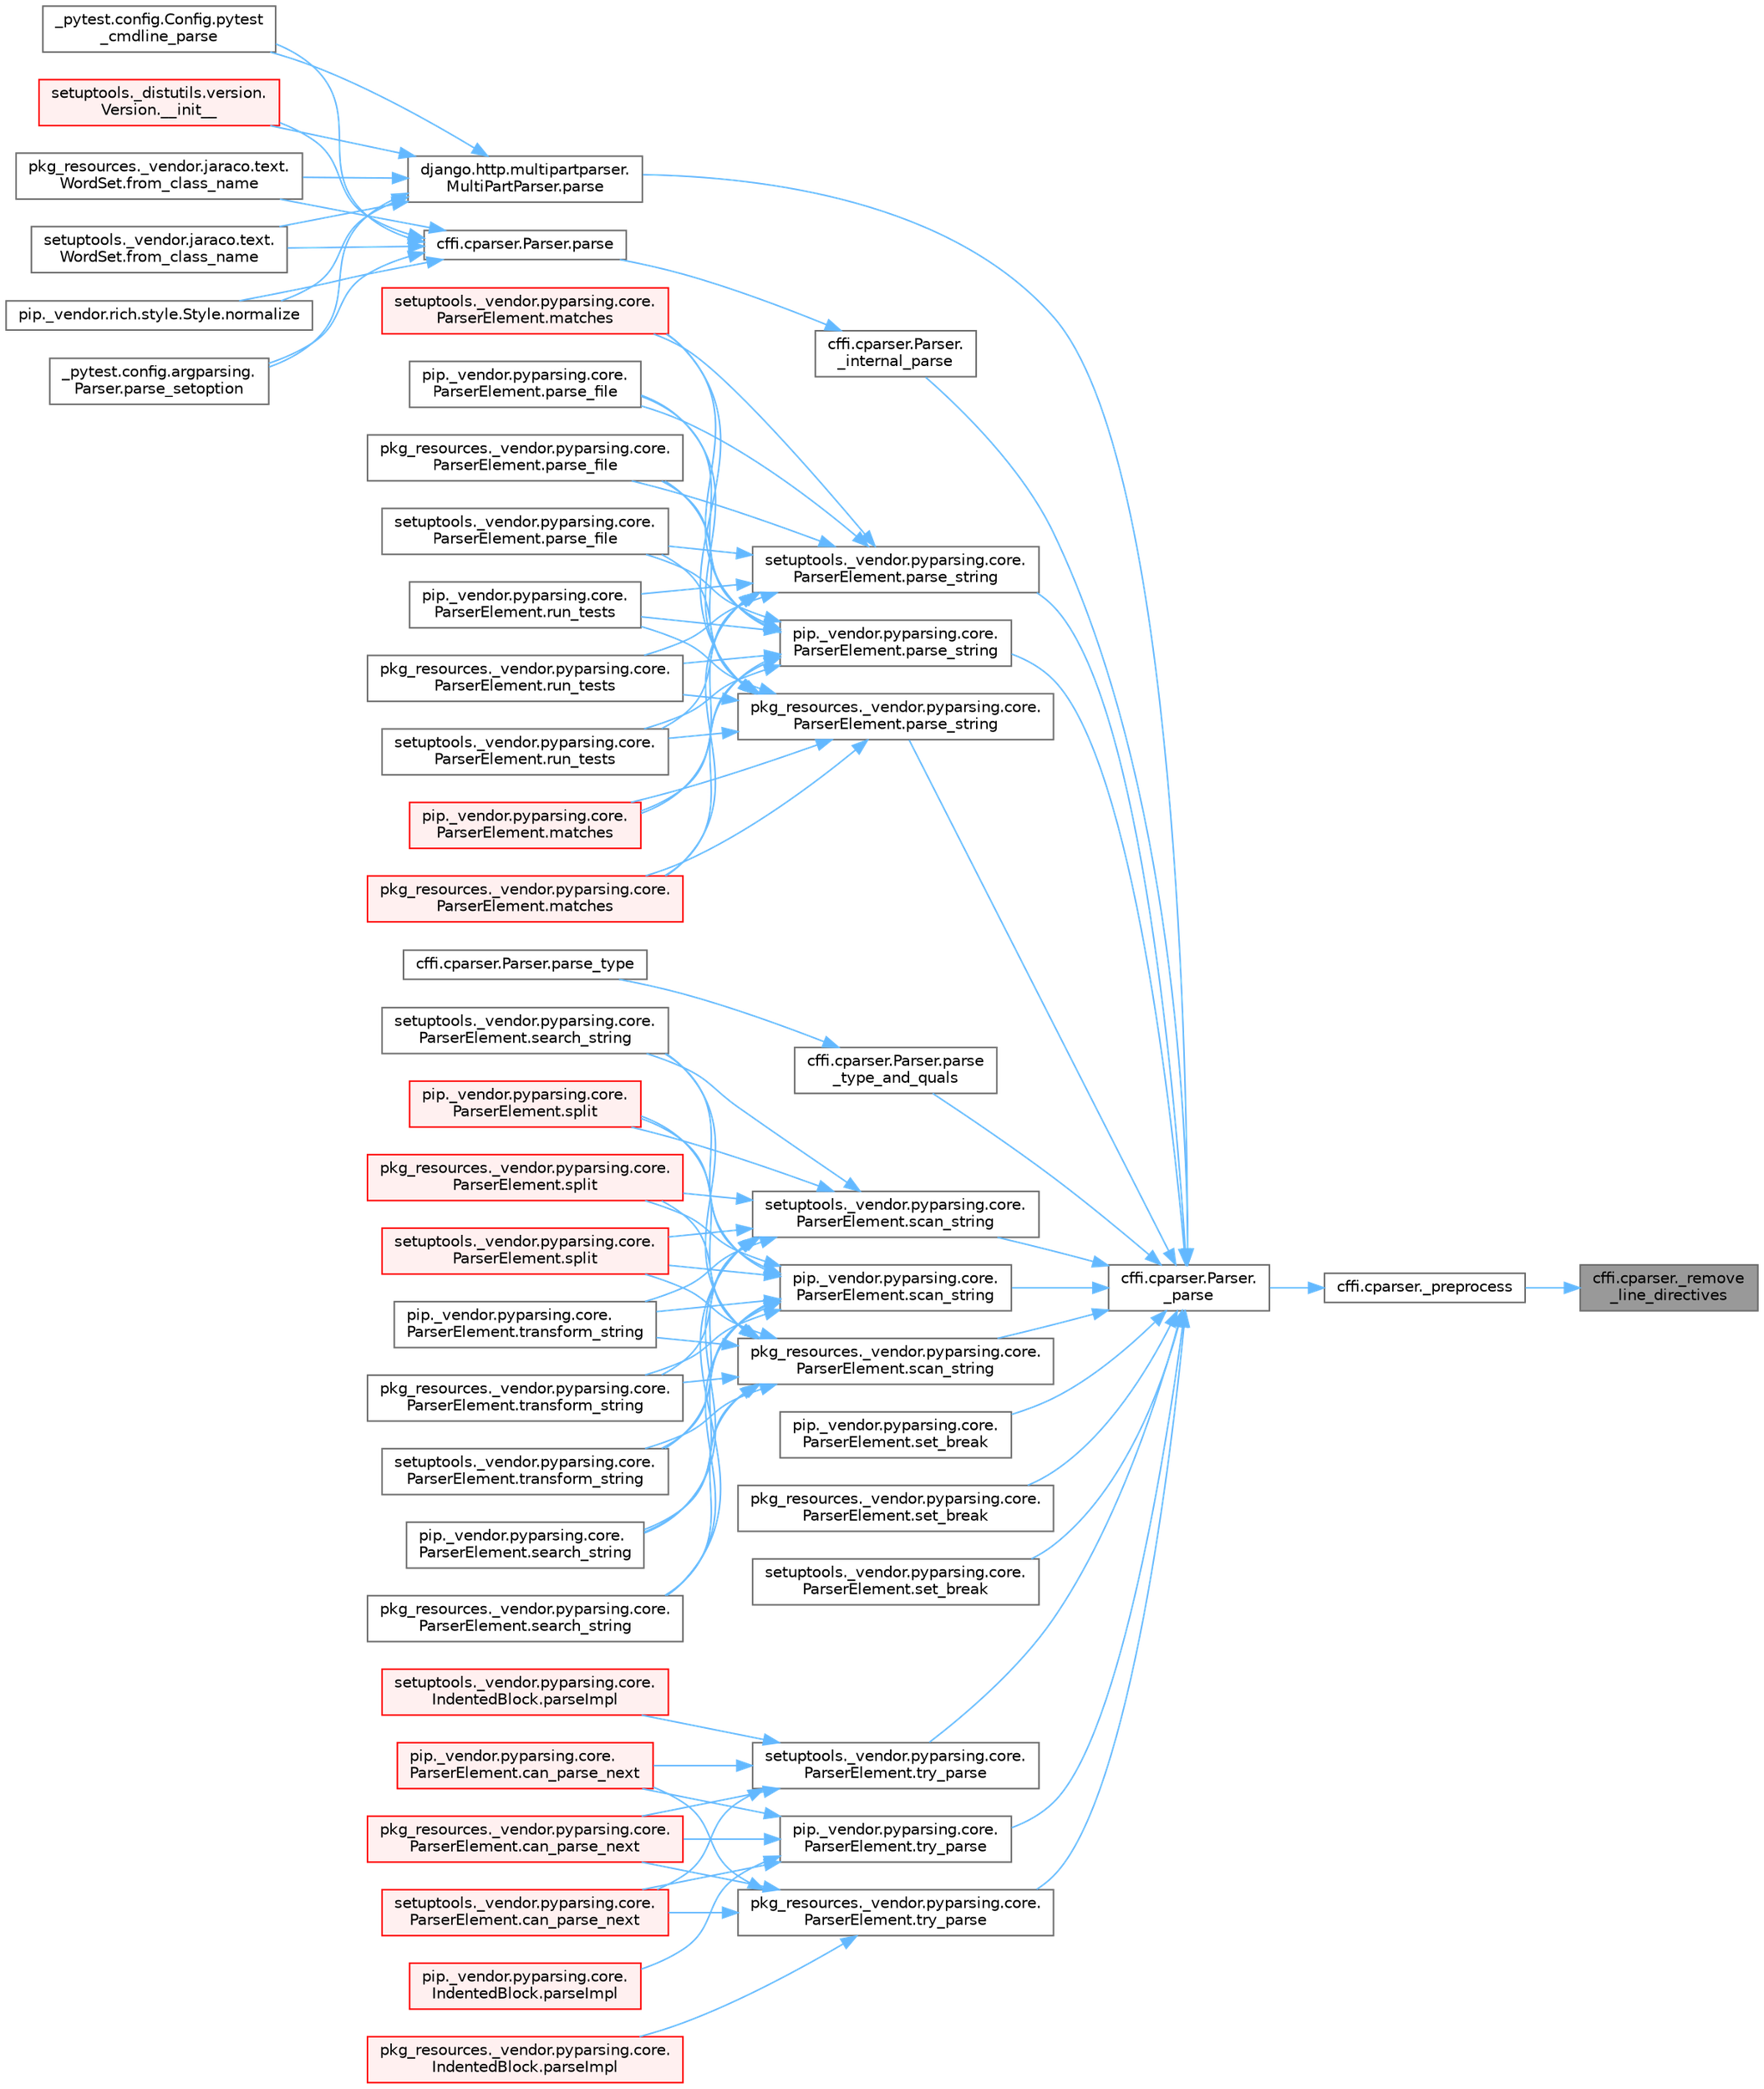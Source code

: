 digraph "cffi.cparser._remove_line_directives"
{
 // LATEX_PDF_SIZE
  bgcolor="transparent";
  edge [fontname=Helvetica,fontsize=10,labelfontname=Helvetica,labelfontsize=10];
  node [fontname=Helvetica,fontsize=10,shape=box,height=0.2,width=0.4];
  rankdir="RL";
  Node1 [id="Node000001",label="cffi.cparser._remove\l_line_directives",height=0.2,width=0.4,color="gray40", fillcolor="grey60", style="filled", fontcolor="black",tooltip=" "];
  Node1 -> Node2 [id="edge1_Node000001_Node000002",dir="back",color="steelblue1",style="solid",tooltip=" "];
  Node2 [id="Node000002",label="cffi.cparser._preprocess",height=0.2,width=0.4,color="grey40", fillcolor="white", style="filled",URL="$namespacecffi_1_1cparser.html#a66b1e3de638efcf1ccd505832e306bdb",tooltip=" "];
  Node2 -> Node3 [id="edge2_Node000002_Node000003",dir="back",color="steelblue1",style="solid",tooltip=" "];
  Node3 [id="Node000003",label="cffi.cparser.Parser.\l_parse",height=0.2,width=0.4,color="grey40", fillcolor="white", style="filled",URL="$classcffi_1_1cparser_1_1_parser.html#a1e34a6250e166916f64724a073816414",tooltip=" "];
  Node3 -> Node4 [id="edge3_Node000003_Node000004",dir="back",color="steelblue1",style="solid",tooltip=" "];
  Node4 [id="Node000004",label="cffi.cparser.Parser.\l_internal_parse",height=0.2,width=0.4,color="grey40", fillcolor="white", style="filled",URL="$classcffi_1_1cparser_1_1_parser.html#aae13fe6d5acc9afec0d52bfdfaf40d7b",tooltip=" "];
  Node4 -> Node5 [id="edge4_Node000004_Node000005",dir="back",color="steelblue1",style="solid",tooltip=" "];
  Node5 [id="Node000005",label="cffi.cparser.Parser.parse",height=0.2,width=0.4,color="grey40", fillcolor="white", style="filled",URL="$classcffi_1_1cparser_1_1_parser.html#a42bd17e4a2a05296aba4f1870c3e76b7",tooltip=" "];
  Node5 -> Node6 [id="edge5_Node000005_Node000006",dir="back",color="steelblue1",style="solid",tooltip=" "];
  Node6 [id="Node000006",label="setuptools._distutils.version.\lVersion.__init__",height=0.2,width=0.4,color="red", fillcolor="#FFF0F0", style="filled",URL="$classsetuptools_1_1__distutils_1_1version_1_1_version.html#a6eb3c2f0d326644884717848b784e398",tooltip=" "];
  Node5 -> Node38 [id="edge6_Node000005_Node000038",dir="back",color="steelblue1",style="solid",tooltip=" "];
  Node38 [id="Node000038",label="pkg_resources._vendor.jaraco.text.\lWordSet.from_class_name",height=0.2,width=0.4,color="grey40", fillcolor="white", style="filled",URL="$classpkg__resources_1_1__vendor_1_1jaraco_1_1text_1_1_word_set.html#a34e366f395f8e0b61e6b66a93bc8e848",tooltip=" "];
  Node5 -> Node39 [id="edge7_Node000005_Node000039",dir="back",color="steelblue1",style="solid",tooltip=" "];
  Node39 [id="Node000039",label="setuptools._vendor.jaraco.text.\lWordSet.from_class_name",height=0.2,width=0.4,color="grey40", fillcolor="white", style="filled",URL="$classsetuptools_1_1__vendor_1_1jaraco_1_1text_1_1_word_set.html#acc6d49fea7948867996de1a704579124",tooltip=" "];
  Node5 -> Node40 [id="edge8_Node000005_Node000040",dir="back",color="steelblue1",style="solid",tooltip=" "];
  Node40 [id="Node000040",label="pip._vendor.rich.style.Style.normalize",height=0.2,width=0.4,color="grey40", fillcolor="white", style="filled",URL="$classpip_1_1__vendor_1_1rich_1_1style_1_1_style.html#a702aa841b25a26307558cb52dcb12f0d",tooltip=" "];
  Node5 -> Node41 [id="edge9_Node000005_Node000041",dir="back",color="steelblue1",style="solid",tooltip=" "];
  Node41 [id="Node000041",label="_pytest.config.argparsing.\lParser.parse_setoption",height=0.2,width=0.4,color="grey40", fillcolor="white", style="filled",URL="$class__pytest_1_1config_1_1argparsing_1_1_parser.html#a406b16cc4dad29c64f46812c624e203c",tooltip=" "];
  Node5 -> Node42 [id="edge10_Node000005_Node000042",dir="back",color="steelblue1",style="solid",tooltip=" "];
  Node42 [id="Node000042",label="_pytest.config.Config.pytest\l_cmdline_parse",height=0.2,width=0.4,color="grey40", fillcolor="white", style="filled",URL="$class__pytest_1_1config_1_1_config.html#a87d1af36d8238d7df5315b782f91fc1d",tooltip=" "];
  Node3 -> Node43 [id="edge11_Node000003_Node000043",dir="back",color="steelblue1",style="solid",tooltip=" "];
  Node43 [id="Node000043",label="django.http.multipartparser.\lMultiPartParser.parse",height=0.2,width=0.4,color="grey40", fillcolor="white", style="filled",URL="$classdjango_1_1http_1_1multipartparser_1_1_multi_part_parser.html#a667ea5d068bbd9626987acee5a9105c9",tooltip=" "];
  Node43 -> Node6 [id="edge12_Node000043_Node000006",dir="back",color="steelblue1",style="solid",tooltip=" "];
  Node43 -> Node38 [id="edge13_Node000043_Node000038",dir="back",color="steelblue1",style="solid",tooltip=" "];
  Node43 -> Node39 [id="edge14_Node000043_Node000039",dir="back",color="steelblue1",style="solid",tooltip=" "];
  Node43 -> Node40 [id="edge15_Node000043_Node000040",dir="back",color="steelblue1",style="solid",tooltip=" "];
  Node43 -> Node41 [id="edge16_Node000043_Node000041",dir="back",color="steelblue1",style="solid",tooltip=" "];
  Node43 -> Node42 [id="edge17_Node000043_Node000042",dir="back",color="steelblue1",style="solid",tooltip=" "];
  Node3 -> Node44 [id="edge18_Node000003_Node000044",dir="back",color="steelblue1",style="solid",tooltip=" "];
  Node44 [id="Node000044",label="pip._vendor.pyparsing.core.\lParserElement.parse_string",height=0.2,width=0.4,color="grey40", fillcolor="white", style="filled",URL="$classpip_1_1__vendor_1_1pyparsing_1_1core_1_1_parser_element.html#ac17206f98799aeb9149ef0873423fb3d",tooltip=" "];
  Node44 -> Node45 [id="edge19_Node000044_Node000045",dir="back",color="steelblue1",style="solid",tooltip=" "];
  Node45 [id="Node000045",label="pip._vendor.pyparsing.core.\lParserElement.matches",height=0.2,width=0.4,color="red", fillcolor="#FFF0F0", style="filled",URL="$classpip_1_1__vendor_1_1pyparsing_1_1core_1_1_parser_element.html#a506dbc15b395eb36dc4f6cbc0fdf143a",tooltip=" "];
  Node44 -> Node50 [id="edge20_Node000044_Node000050",dir="back",color="steelblue1",style="solid",tooltip=" "];
  Node50 [id="Node000050",label="pkg_resources._vendor.pyparsing.core.\lParserElement.matches",height=0.2,width=0.4,color="red", fillcolor="#FFF0F0", style="filled",URL="$classpkg__resources_1_1__vendor_1_1pyparsing_1_1core_1_1_parser_element.html#a83b843cc10043a223825a7b6ee2bf3ed",tooltip=" "];
  Node44 -> Node51 [id="edge21_Node000044_Node000051",dir="back",color="steelblue1",style="solid",tooltip=" "];
  Node51 [id="Node000051",label="setuptools._vendor.pyparsing.core.\lParserElement.matches",height=0.2,width=0.4,color="red", fillcolor="#FFF0F0", style="filled",URL="$classsetuptools_1_1__vendor_1_1pyparsing_1_1core_1_1_parser_element.html#a340c5dbbc0054029fa245e398f694e14",tooltip=" "];
  Node44 -> Node52 [id="edge22_Node000044_Node000052",dir="back",color="steelblue1",style="solid",tooltip=" "];
  Node52 [id="Node000052",label="pip._vendor.pyparsing.core.\lParserElement.parse_file",height=0.2,width=0.4,color="grey40", fillcolor="white", style="filled",URL="$classpip_1_1__vendor_1_1pyparsing_1_1core_1_1_parser_element.html#a161e1fa167881e4e3fa9f26155612ed1",tooltip=" "];
  Node44 -> Node53 [id="edge23_Node000044_Node000053",dir="back",color="steelblue1",style="solid",tooltip=" "];
  Node53 [id="Node000053",label="pkg_resources._vendor.pyparsing.core.\lParserElement.parse_file",height=0.2,width=0.4,color="grey40", fillcolor="white", style="filled",URL="$classpkg__resources_1_1__vendor_1_1pyparsing_1_1core_1_1_parser_element.html#a4b7f81ada4824fcac02e6fae60e97154",tooltip=" "];
  Node44 -> Node54 [id="edge24_Node000044_Node000054",dir="back",color="steelblue1",style="solid",tooltip=" "];
  Node54 [id="Node000054",label="setuptools._vendor.pyparsing.core.\lParserElement.parse_file",height=0.2,width=0.4,color="grey40", fillcolor="white", style="filled",URL="$classsetuptools_1_1__vendor_1_1pyparsing_1_1core_1_1_parser_element.html#a8f9b8fccb7fc5a55bc10cb3ab46cf419",tooltip=" "];
  Node44 -> Node55 [id="edge25_Node000044_Node000055",dir="back",color="steelblue1",style="solid",tooltip=" "];
  Node55 [id="Node000055",label="pip._vendor.pyparsing.core.\lParserElement.run_tests",height=0.2,width=0.4,color="grey40", fillcolor="white", style="filled",URL="$classpip_1_1__vendor_1_1pyparsing_1_1core_1_1_parser_element.html#a35107e02c57a82575247354b2ffe5d63",tooltip=" "];
  Node44 -> Node56 [id="edge26_Node000044_Node000056",dir="back",color="steelblue1",style="solid",tooltip=" "];
  Node56 [id="Node000056",label="pkg_resources._vendor.pyparsing.core.\lParserElement.run_tests",height=0.2,width=0.4,color="grey40", fillcolor="white", style="filled",URL="$classpkg__resources_1_1__vendor_1_1pyparsing_1_1core_1_1_parser_element.html#a10e2c2c94b6bedd4a9bac706beb1f8e4",tooltip=" "];
  Node44 -> Node57 [id="edge27_Node000044_Node000057",dir="back",color="steelblue1",style="solid",tooltip=" "];
  Node57 [id="Node000057",label="setuptools._vendor.pyparsing.core.\lParserElement.run_tests",height=0.2,width=0.4,color="grey40", fillcolor="white", style="filled",URL="$classsetuptools_1_1__vendor_1_1pyparsing_1_1core_1_1_parser_element.html#a67d4875fb1c02837aae5bb1e763532ba",tooltip=" "];
  Node3 -> Node58 [id="edge28_Node000003_Node000058",dir="back",color="steelblue1",style="solid",tooltip=" "];
  Node58 [id="Node000058",label="pkg_resources._vendor.pyparsing.core.\lParserElement.parse_string",height=0.2,width=0.4,color="grey40", fillcolor="white", style="filled",URL="$classpkg__resources_1_1__vendor_1_1pyparsing_1_1core_1_1_parser_element.html#a8c3e947b9af4425a1b7f4c8db034a549",tooltip=" "];
  Node58 -> Node45 [id="edge29_Node000058_Node000045",dir="back",color="steelblue1",style="solid",tooltip=" "];
  Node58 -> Node50 [id="edge30_Node000058_Node000050",dir="back",color="steelblue1",style="solid",tooltip=" "];
  Node58 -> Node51 [id="edge31_Node000058_Node000051",dir="back",color="steelblue1",style="solid",tooltip=" "];
  Node58 -> Node52 [id="edge32_Node000058_Node000052",dir="back",color="steelblue1",style="solid",tooltip=" "];
  Node58 -> Node53 [id="edge33_Node000058_Node000053",dir="back",color="steelblue1",style="solid",tooltip=" "];
  Node58 -> Node54 [id="edge34_Node000058_Node000054",dir="back",color="steelblue1",style="solid",tooltip=" "];
  Node58 -> Node55 [id="edge35_Node000058_Node000055",dir="back",color="steelblue1",style="solid",tooltip=" "];
  Node58 -> Node56 [id="edge36_Node000058_Node000056",dir="back",color="steelblue1",style="solid",tooltip=" "];
  Node58 -> Node57 [id="edge37_Node000058_Node000057",dir="back",color="steelblue1",style="solid",tooltip=" "];
  Node3 -> Node59 [id="edge38_Node000003_Node000059",dir="back",color="steelblue1",style="solid",tooltip=" "];
  Node59 [id="Node000059",label="setuptools._vendor.pyparsing.core.\lParserElement.parse_string",height=0.2,width=0.4,color="grey40", fillcolor="white", style="filled",URL="$classsetuptools_1_1__vendor_1_1pyparsing_1_1core_1_1_parser_element.html#a4bceb4c6190dd0bd2ea4c6ef9e8fe6f9",tooltip=" "];
  Node59 -> Node45 [id="edge39_Node000059_Node000045",dir="back",color="steelblue1",style="solid",tooltip=" "];
  Node59 -> Node50 [id="edge40_Node000059_Node000050",dir="back",color="steelblue1",style="solid",tooltip=" "];
  Node59 -> Node51 [id="edge41_Node000059_Node000051",dir="back",color="steelblue1",style="solid",tooltip=" "];
  Node59 -> Node52 [id="edge42_Node000059_Node000052",dir="back",color="steelblue1",style="solid",tooltip=" "];
  Node59 -> Node53 [id="edge43_Node000059_Node000053",dir="back",color="steelblue1",style="solid",tooltip=" "];
  Node59 -> Node54 [id="edge44_Node000059_Node000054",dir="back",color="steelblue1",style="solid",tooltip=" "];
  Node59 -> Node55 [id="edge45_Node000059_Node000055",dir="back",color="steelblue1",style="solid",tooltip=" "];
  Node59 -> Node56 [id="edge46_Node000059_Node000056",dir="back",color="steelblue1",style="solid",tooltip=" "];
  Node59 -> Node57 [id="edge47_Node000059_Node000057",dir="back",color="steelblue1",style="solid",tooltip=" "];
  Node3 -> Node60 [id="edge48_Node000003_Node000060",dir="back",color="steelblue1",style="solid",tooltip=" "];
  Node60 [id="Node000060",label="cffi.cparser.Parser.parse\l_type_and_quals",height=0.2,width=0.4,color="grey40", fillcolor="white", style="filled",URL="$classcffi_1_1cparser_1_1_parser.html#a6139eb202d8a0df47885d4cb27a3e9cd",tooltip=" "];
  Node60 -> Node61 [id="edge49_Node000060_Node000061",dir="back",color="steelblue1",style="solid",tooltip=" "];
  Node61 [id="Node000061",label="cffi.cparser.Parser.parse_type",height=0.2,width=0.4,color="grey40", fillcolor="white", style="filled",URL="$classcffi_1_1cparser_1_1_parser.html#af27b1aa9db17650fd94b8a46850c3d57",tooltip=" "];
  Node3 -> Node62 [id="edge50_Node000003_Node000062",dir="back",color="steelblue1",style="solid",tooltip=" "];
  Node62 [id="Node000062",label="pip._vendor.pyparsing.core.\lParserElement.scan_string",height=0.2,width=0.4,color="grey40", fillcolor="white", style="filled",URL="$classpip_1_1__vendor_1_1pyparsing_1_1core_1_1_parser_element.html#a0a066b31d55597f3b2ac426eab0ef7a8",tooltip=" "];
  Node62 -> Node63 [id="edge51_Node000062_Node000063",dir="back",color="steelblue1",style="solid",tooltip=" "];
  Node63 [id="Node000063",label="pip._vendor.pyparsing.core.\lParserElement.search_string",height=0.2,width=0.4,color="grey40", fillcolor="white", style="filled",URL="$classpip_1_1__vendor_1_1pyparsing_1_1core_1_1_parser_element.html#a5a83c9e97aad458cf36ecb2cbc451703",tooltip=" "];
  Node62 -> Node64 [id="edge52_Node000062_Node000064",dir="back",color="steelblue1",style="solid",tooltip=" "];
  Node64 [id="Node000064",label="pkg_resources._vendor.pyparsing.core.\lParserElement.search_string",height=0.2,width=0.4,color="grey40", fillcolor="white", style="filled",URL="$classpkg__resources_1_1__vendor_1_1pyparsing_1_1core_1_1_parser_element.html#a4b5b9d98014537f14aa58afb241fb421",tooltip=" "];
  Node62 -> Node65 [id="edge53_Node000062_Node000065",dir="back",color="steelblue1",style="solid",tooltip=" "];
  Node65 [id="Node000065",label="setuptools._vendor.pyparsing.core.\lParserElement.search_string",height=0.2,width=0.4,color="grey40", fillcolor="white", style="filled",URL="$classsetuptools_1_1__vendor_1_1pyparsing_1_1core_1_1_parser_element.html#afd39623fe4bffcc694a482c83b93fd06",tooltip=" "];
  Node62 -> Node66 [id="edge54_Node000062_Node000066",dir="back",color="steelblue1",style="solid",tooltip=" "];
  Node66 [id="Node000066",label="pip._vendor.pyparsing.core.\lParserElement.split",height=0.2,width=0.4,color="red", fillcolor="#FFF0F0", style="filled",URL="$classpip_1_1__vendor_1_1pyparsing_1_1core_1_1_parser_element.html#a4d8b15e96c35f49dd311c05519c05b48",tooltip=" "];
  Node62 -> Node3207 [id="edge55_Node000062_Node003207",dir="back",color="steelblue1",style="solid",tooltip=" "];
  Node3207 [id="Node003207",label="pkg_resources._vendor.pyparsing.core.\lParserElement.split",height=0.2,width=0.4,color="red", fillcolor="#FFF0F0", style="filled",URL="$classpkg__resources_1_1__vendor_1_1pyparsing_1_1core_1_1_parser_element.html#a194801602eaab7fd2483d6a6ef7335b7",tooltip=" "];
  Node62 -> Node3208 [id="edge56_Node000062_Node003208",dir="back",color="steelblue1",style="solid",tooltip=" "];
  Node3208 [id="Node003208",label="setuptools._vendor.pyparsing.core.\lParserElement.split",height=0.2,width=0.4,color="red", fillcolor="#FFF0F0", style="filled",URL="$classsetuptools_1_1__vendor_1_1pyparsing_1_1core_1_1_parser_element.html#a851b91f91735a7984ff943924b8f5e53",tooltip=" "];
  Node62 -> Node3209 [id="edge57_Node000062_Node003209",dir="back",color="steelblue1",style="solid",tooltip=" "];
  Node3209 [id="Node003209",label="pip._vendor.pyparsing.core.\lParserElement.transform_string",height=0.2,width=0.4,color="grey40", fillcolor="white", style="filled",URL="$classpip_1_1__vendor_1_1pyparsing_1_1core_1_1_parser_element.html#a566e130123a0445b27338a6e3ec60f19",tooltip=" "];
  Node62 -> Node3210 [id="edge58_Node000062_Node003210",dir="back",color="steelblue1",style="solid",tooltip=" "];
  Node3210 [id="Node003210",label="pkg_resources._vendor.pyparsing.core.\lParserElement.transform_string",height=0.2,width=0.4,color="grey40", fillcolor="white", style="filled",URL="$classpkg__resources_1_1__vendor_1_1pyparsing_1_1core_1_1_parser_element.html#a71a727a6ccd055ebf3c32601140ed804",tooltip=" "];
  Node62 -> Node3211 [id="edge59_Node000062_Node003211",dir="back",color="steelblue1",style="solid",tooltip=" "];
  Node3211 [id="Node003211",label="setuptools._vendor.pyparsing.core.\lParserElement.transform_string",height=0.2,width=0.4,color="grey40", fillcolor="white", style="filled",URL="$classsetuptools_1_1__vendor_1_1pyparsing_1_1core_1_1_parser_element.html#a23d5d123f33508735ec8eefe96840071",tooltip=" "];
  Node3 -> Node3212 [id="edge60_Node000003_Node003212",dir="back",color="steelblue1",style="solid",tooltip=" "];
  Node3212 [id="Node003212",label="pkg_resources._vendor.pyparsing.core.\lParserElement.scan_string",height=0.2,width=0.4,color="grey40", fillcolor="white", style="filled",URL="$classpkg__resources_1_1__vendor_1_1pyparsing_1_1core_1_1_parser_element.html#a72c2c28e4b4d308fb917b19795da3b31",tooltip=" "];
  Node3212 -> Node63 [id="edge61_Node003212_Node000063",dir="back",color="steelblue1",style="solid",tooltip=" "];
  Node3212 -> Node64 [id="edge62_Node003212_Node000064",dir="back",color="steelblue1",style="solid",tooltip=" "];
  Node3212 -> Node65 [id="edge63_Node003212_Node000065",dir="back",color="steelblue1",style="solid",tooltip=" "];
  Node3212 -> Node66 [id="edge64_Node003212_Node000066",dir="back",color="steelblue1",style="solid",tooltip=" "];
  Node3212 -> Node3207 [id="edge65_Node003212_Node003207",dir="back",color="steelblue1",style="solid",tooltip=" "];
  Node3212 -> Node3208 [id="edge66_Node003212_Node003208",dir="back",color="steelblue1",style="solid",tooltip=" "];
  Node3212 -> Node3209 [id="edge67_Node003212_Node003209",dir="back",color="steelblue1",style="solid",tooltip=" "];
  Node3212 -> Node3210 [id="edge68_Node003212_Node003210",dir="back",color="steelblue1",style="solid",tooltip=" "];
  Node3212 -> Node3211 [id="edge69_Node003212_Node003211",dir="back",color="steelblue1",style="solid",tooltip=" "];
  Node3 -> Node3213 [id="edge70_Node000003_Node003213",dir="back",color="steelblue1",style="solid",tooltip=" "];
  Node3213 [id="Node003213",label="setuptools._vendor.pyparsing.core.\lParserElement.scan_string",height=0.2,width=0.4,color="grey40", fillcolor="white", style="filled",URL="$classsetuptools_1_1__vendor_1_1pyparsing_1_1core_1_1_parser_element.html#a1e2aa4fc1e0debef9f876b7e1ccbfb62",tooltip=" "];
  Node3213 -> Node63 [id="edge71_Node003213_Node000063",dir="back",color="steelblue1",style="solid",tooltip=" "];
  Node3213 -> Node64 [id="edge72_Node003213_Node000064",dir="back",color="steelblue1",style="solid",tooltip=" "];
  Node3213 -> Node65 [id="edge73_Node003213_Node000065",dir="back",color="steelblue1",style="solid",tooltip=" "];
  Node3213 -> Node66 [id="edge74_Node003213_Node000066",dir="back",color="steelblue1",style="solid",tooltip=" "];
  Node3213 -> Node3207 [id="edge75_Node003213_Node003207",dir="back",color="steelblue1",style="solid",tooltip=" "];
  Node3213 -> Node3208 [id="edge76_Node003213_Node003208",dir="back",color="steelblue1",style="solid",tooltip=" "];
  Node3213 -> Node3209 [id="edge77_Node003213_Node003209",dir="back",color="steelblue1",style="solid",tooltip=" "];
  Node3213 -> Node3210 [id="edge78_Node003213_Node003210",dir="back",color="steelblue1",style="solid",tooltip=" "];
  Node3213 -> Node3211 [id="edge79_Node003213_Node003211",dir="back",color="steelblue1",style="solid",tooltip=" "];
  Node3 -> Node3214 [id="edge80_Node000003_Node003214",dir="back",color="steelblue1",style="solid",tooltip=" "];
  Node3214 [id="Node003214",label="pip._vendor.pyparsing.core.\lParserElement.set_break",height=0.2,width=0.4,color="grey40", fillcolor="white", style="filled",URL="$classpip_1_1__vendor_1_1pyparsing_1_1core_1_1_parser_element.html#afc8123f3ce858bf8a14b532d30a69358",tooltip=" "];
  Node3 -> Node3215 [id="edge81_Node000003_Node003215",dir="back",color="steelblue1",style="solid",tooltip=" "];
  Node3215 [id="Node003215",label="pkg_resources._vendor.pyparsing.core.\lParserElement.set_break",height=0.2,width=0.4,color="grey40", fillcolor="white", style="filled",URL="$classpkg__resources_1_1__vendor_1_1pyparsing_1_1core_1_1_parser_element.html#a3b2760321c141c28bd3ac49bff084c36",tooltip=" "];
  Node3 -> Node3216 [id="edge82_Node000003_Node003216",dir="back",color="steelblue1",style="solid",tooltip=" "];
  Node3216 [id="Node003216",label="setuptools._vendor.pyparsing.core.\lParserElement.set_break",height=0.2,width=0.4,color="grey40", fillcolor="white", style="filled",URL="$classsetuptools_1_1__vendor_1_1pyparsing_1_1core_1_1_parser_element.html#af94c5e92eae357b425d5c26f1c8c3a83",tooltip=" "];
  Node3 -> Node3217 [id="edge83_Node000003_Node003217",dir="back",color="steelblue1",style="solid",tooltip=" "];
  Node3217 [id="Node003217",label="pip._vendor.pyparsing.core.\lParserElement.try_parse",height=0.2,width=0.4,color="grey40", fillcolor="white", style="filled",URL="$classpip_1_1__vendor_1_1pyparsing_1_1core_1_1_parser_element.html#aa6320e91dc4e7cd3738374eaa03bba1e",tooltip=" "];
  Node3217 -> Node3218 [id="edge84_Node003217_Node003218",dir="back",color="steelblue1",style="solid",tooltip=" "];
  Node3218 [id="Node003218",label="pip._vendor.pyparsing.core.\lParserElement.can_parse_next",height=0.2,width=0.4,color="red", fillcolor="#FFF0F0", style="filled",URL="$classpip_1_1__vendor_1_1pyparsing_1_1core_1_1_parser_element.html#a780d49e0dacb1d260da8a07579d3074c",tooltip=" "];
  Node3217 -> Node3220 [id="edge85_Node003217_Node003220",dir="back",color="steelblue1",style="solid",tooltip=" "];
  Node3220 [id="Node003220",label="pkg_resources._vendor.pyparsing.core.\lParserElement.can_parse_next",height=0.2,width=0.4,color="red", fillcolor="#FFF0F0", style="filled",URL="$classpkg__resources_1_1__vendor_1_1pyparsing_1_1core_1_1_parser_element.html#a99db9b4ca84b5019402b614369adc013",tooltip=" "];
  Node3217 -> Node3222 [id="edge86_Node003217_Node003222",dir="back",color="steelblue1",style="solid",tooltip=" "];
  Node3222 [id="Node003222",label="setuptools._vendor.pyparsing.core.\lParserElement.can_parse_next",height=0.2,width=0.4,color="red", fillcolor="#FFF0F0", style="filled",URL="$classsetuptools_1_1__vendor_1_1pyparsing_1_1core_1_1_parser_element.html#a3dc0a24c985f37bf4aec2f7af6931e61",tooltip=" "];
  Node3217 -> Node3224 [id="edge87_Node003217_Node003224",dir="back",color="steelblue1",style="solid",tooltip=" "];
  Node3224 [id="Node003224",label="pip._vendor.pyparsing.core.\lIndentedBlock.parseImpl",height=0.2,width=0.4,color="red", fillcolor="#FFF0F0", style="filled",URL="$classpip_1_1__vendor_1_1pyparsing_1_1core_1_1_indented_block.html#a614f358d7124fbd85f4750694b700605",tooltip=" "];
  Node3 -> Node3225 [id="edge88_Node000003_Node003225",dir="back",color="steelblue1",style="solid",tooltip=" "];
  Node3225 [id="Node003225",label="pkg_resources._vendor.pyparsing.core.\lParserElement.try_parse",height=0.2,width=0.4,color="grey40", fillcolor="white", style="filled",URL="$classpkg__resources_1_1__vendor_1_1pyparsing_1_1core_1_1_parser_element.html#a59857e3f9c942ad31575cec76c665b8a",tooltip=" "];
  Node3225 -> Node3218 [id="edge89_Node003225_Node003218",dir="back",color="steelblue1",style="solid",tooltip=" "];
  Node3225 -> Node3220 [id="edge90_Node003225_Node003220",dir="back",color="steelblue1",style="solid",tooltip=" "];
  Node3225 -> Node3222 [id="edge91_Node003225_Node003222",dir="back",color="steelblue1",style="solid",tooltip=" "];
  Node3225 -> Node3226 [id="edge92_Node003225_Node003226",dir="back",color="steelblue1",style="solid",tooltip=" "];
  Node3226 [id="Node003226",label="pkg_resources._vendor.pyparsing.core.\lIndentedBlock.parseImpl",height=0.2,width=0.4,color="red", fillcolor="#FFF0F0", style="filled",URL="$classpkg__resources_1_1__vendor_1_1pyparsing_1_1core_1_1_indented_block.html#a832e80a7ba0390c3f34ec7820642cbef",tooltip=" "];
  Node3 -> Node3227 [id="edge93_Node000003_Node003227",dir="back",color="steelblue1",style="solid",tooltip=" "];
  Node3227 [id="Node003227",label="setuptools._vendor.pyparsing.core.\lParserElement.try_parse",height=0.2,width=0.4,color="grey40", fillcolor="white", style="filled",URL="$classsetuptools_1_1__vendor_1_1pyparsing_1_1core_1_1_parser_element.html#a8232b0ff24e210a8ce475d0469858a6d",tooltip=" "];
  Node3227 -> Node3218 [id="edge94_Node003227_Node003218",dir="back",color="steelblue1",style="solid",tooltip=" "];
  Node3227 -> Node3220 [id="edge95_Node003227_Node003220",dir="back",color="steelblue1",style="solid",tooltip=" "];
  Node3227 -> Node3222 [id="edge96_Node003227_Node003222",dir="back",color="steelblue1",style="solid",tooltip=" "];
  Node3227 -> Node3228 [id="edge97_Node003227_Node003228",dir="back",color="steelblue1",style="solid",tooltip=" "];
  Node3228 [id="Node003228",label="setuptools._vendor.pyparsing.core.\lIndentedBlock.parseImpl",height=0.2,width=0.4,color="red", fillcolor="#FFF0F0", style="filled",URL="$classsetuptools_1_1__vendor_1_1pyparsing_1_1core_1_1_indented_block.html#aecab12233ff1c4cfb490e864cbbb1029",tooltip=" "];
}
